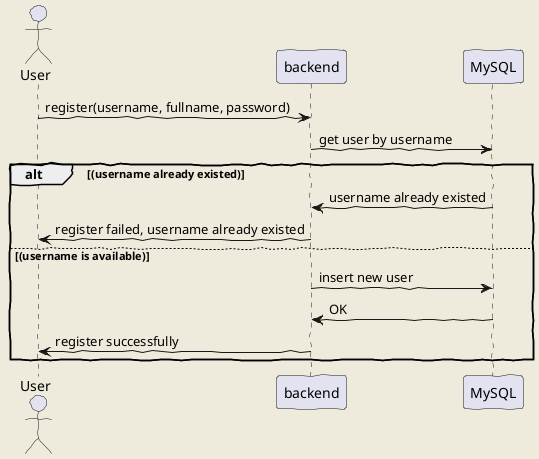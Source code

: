 @startuml register
    skinparam backgroundColor #EEEBDC
    skinparam handwritten true
    actor User
    User -> "backend" : register(username, fullname, password)
    "backend" -> "MySQL" : get user by username
    alt (username already existed)
    "MySQL" -> "backend" : username already existed
    "backend" -> User : register failed, username already existed
    else (username is available)
    "backend" -> "MySQL" : insert new user
    "MySQL" -> "backend" : OK
    "backend" -> User : register successfully
    end
@enduml